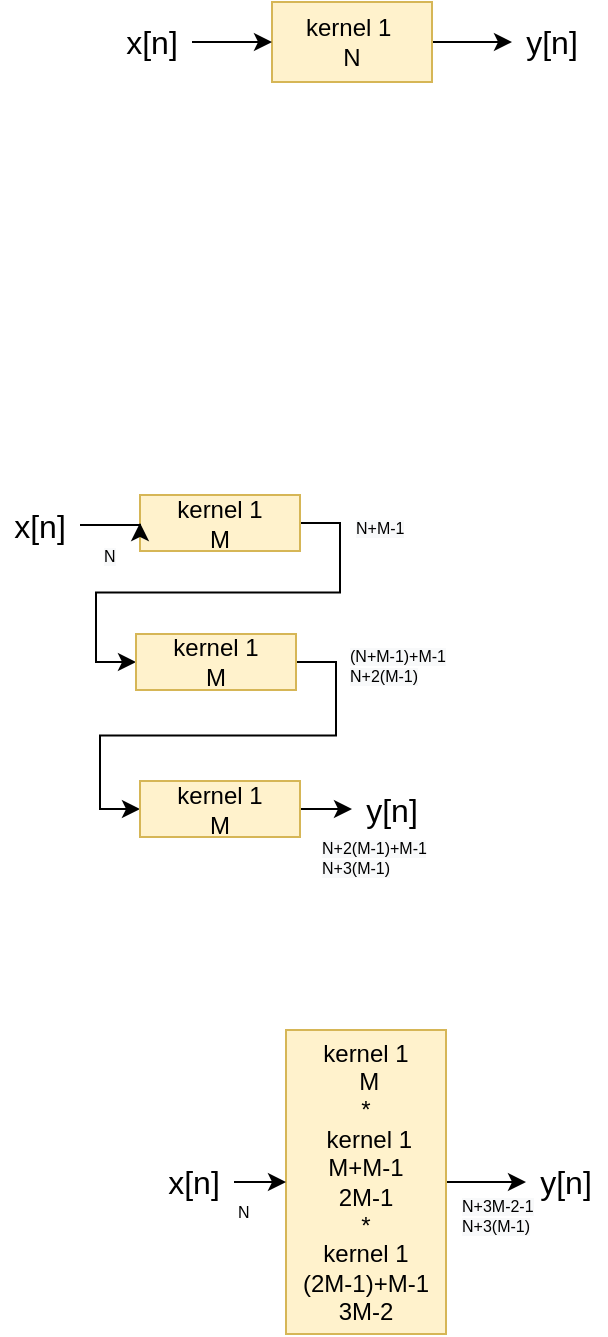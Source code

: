 <mxfile version="14.6.13" type="device"><diagram id="mQyx3TLzmzrI9dEuCSnT" name="Page-1"><mxGraphModel dx="525" dy="317" grid="0" gridSize="10" guides="1" tooltips="1" connect="1" arrows="1" fold="1" page="1" pageScale="1" pageWidth="850" pageHeight="1100" math="0" shadow="0"><root><mxCell id="0"/><mxCell id="1" parent="0"/><mxCell id="q6McenRk7AHfCSLPvgIw-6" style="edgeStyle=orthogonalEdgeStyle;rounded=0;orthogonalLoop=1;jettySize=auto;html=1;exitX=1;exitY=0.5;exitDx=0;exitDy=0;entryX=0;entryY=0.5;entryDx=0;entryDy=0;fontSize=16;" edge="1" parent="1" source="q6McenRk7AHfCSLPvgIw-1" target="q6McenRk7AHfCSLPvgIw-4"><mxGeometry relative="1" as="geometry"/></mxCell><mxCell id="q6McenRk7AHfCSLPvgIw-1" value="kernel 1&amp;nbsp;&lt;br&gt;N" style="rounded=0;whiteSpace=wrap;html=1;fillColor=#fff2cc;strokeColor=#d6b656;" vertex="1" parent="1"><mxGeometry x="359" y="195" width="80" height="40" as="geometry"/></mxCell><mxCell id="q6McenRk7AHfCSLPvgIw-5" style="edgeStyle=orthogonalEdgeStyle;rounded=0;orthogonalLoop=1;jettySize=auto;html=1;exitX=1;exitY=0.5;exitDx=0;exitDy=0;entryX=0;entryY=0.5;entryDx=0;entryDy=0;fontSize=16;" edge="1" parent="1" source="q6McenRk7AHfCSLPvgIw-3" target="q6McenRk7AHfCSLPvgIw-1"><mxGeometry relative="1" as="geometry"/></mxCell><mxCell id="q6McenRk7AHfCSLPvgIw-3" value="x[n]" style="text;html=1;strokeColor=none;fillColor=none;align=center;verticalAlign=middle;whiteSpace=wrap;rounded=0;fontSize=16;" vertex="1" parent="1"><mxGeometry x="279" y="205" width="40" height="20" as="geometry"/></mxCell><mxCell id="q6McenRk7AHfCSLPvgIw-4" value="y[n]" style="text;html=1;strokeColor=none;fillColor=none;align=center;verticalAlign=middle;whiteSpace=wrap;rounded=0;fontSize=16;" vertex="1" parent="1"><mxGeometry x="479" y="205" width="40" height="20" as="geometry"/></mxCell><mxCell id="q6McenRk7AHfCSLPvgIw-30" value="" style="edgeStyle=orthogonalEdgeStyle;rounded=0;orthogonalLoop=1;jettySize=auto;html=1;exitX=1;exitY=0.5;exitDx=0;exitDy=0;entryX=0;entryY=0.5;entryDx=0;entryDy=0;fontSize=16;" edge="1" parent="1" source="q6McenRk7AHfCSLPvgIw-7" target="q6McenRk7AHfCSLPvgIw-25"><mxGeometry relative="1" as="geometry"/></mxCell><mxCell id="q6McenRk7AHfCSLPvgIw-7" value="kernel 1&lt;br&gt;M" style="rounded=0;whiteSpace=wrap;html=1;fillColor=#fff2cc;strokeColor=#d6b656;" vertex="1" parent="1"><mxGeometry x="293" y="441.5" width="80" height="28" as="geometry"/></mxCell><mxCell id="q6McenRk7AHfCSLPvgIw-9" value="y[n]" style="text;html=1;strokeColor=none;fillColor=none;align=center;verticalAlign=middle;whiteSpace=wrap;rounded=0;fontSize=16;" vertex="1" parent="1"><mxGeometry x="399" y="588.5" width="40" height="20" as="geometry"/></mxCell><mxCell id="q6McenRk7AHfCSLPvgIw-33" value="" style="edgeStyle=orthogonalEdgeStyle;rounded=0;orthogonalLoop=1;jettySize=auto;html=1;exitX=1;exitY=0.5;exitDx=0;exitDy=0;entryX=0;entryY=0.5;entryDx=0;entryDy=0;fontSize=16;" edge="1" parent="1" source="q6McenRk7AHfCSLPvgIw-12" target="q6McenRk7AHfCSLPvgIw-7"><mxGeometry relative="1" as="geometry"/></mxCell><mxCell id="q6McenRk7AHfCSLPvgIw-12" value="x[n]" style="text;html=1;strokeColor=none;fillColor=none;align=center;verticalAlign=middle;whiteSpace=wrap;rounded=0;fontSize=16;" vertex="1" parent="1"><mxGeometry x="223" y="446.5" width="40" height="20" as="geometry"/></mxCell><mxCell id="q6McenRk7AHfCSLPvgIw-37" value="&lt;span style=&quot;color: rgb(0 , 0 , 0) ; font-family: &amp;#34;helvetica&amp;#34; ; font-size: 12px ; font-style: normal ; font-weight: 400 ; letter-spacing: normal ; text-align: center ; text-indent: 0px ; text-transform: none ; word-spacing: 0px ; background-color: rgb(248 , 249 , 250) ; display: inline ; float: none&quot;&gt;&lt;br&gt;&lt;/span&gt;" style="edgeStyle=orthogonalEdgeStyle;rounded=0;orthogonalLoop=1;jettySize=auto;html=1;exitX=1;exitY=0.5;exitDx=0;exitDy=0;fontSize=16;" edge="1" parent="1" source="q6McenRk7AHfCSLPvgIw-15" target="q6McenRk7AHfCSLPvgIw-17"><mxGeometry relative="1" as="geometry"/></mxCell><mxCell id="q6McenRk7AHfCSLPvgIw-15" value="kernel 1&lt;br&gt;&amp;nbsp;M&lt;br&gt;*&lt;br&gt;&amp;nbsp;kernel 1&lt;br&gt;M+M-1&lt;br&gt;2M-1&lt;br&gt;*&lt;br&gt;kernel 1&lt;br&gt;(2M-1)+M-1&lt;br&gt;3M-2" style="rounded=0;whiteSpace=wrap;html=1;fillColor=#fff2cc;strokeColor=#d6b656;" vertex="1" parent="1"><mxGeometry x="366" y="709" width="80" height="152" as="geometry"/></mxCell><mxCell id="q6McenRk7AHfCSLPvgIw-17" value="y[n]" style="text;html=1;strokeColor=none;fillColor=none;align=center;verticalAlign=middle;whiteSpace=wrap;rounded=0;fontSize=16;" vertex="1" parent="1"><mxGeometry x="486" y="775" width="40" height="20" as="geometry"/></mxCell><mxCell id="q6McenRk7AHfCSLPvgIw-34" value="" style="edgeStyle=orthogonalEdgeStyle;rounded=0;orthogonalLoop=1;jettySize=auto;html=1;exitX=1;exitY=0.5;exitDx=0;exitDy=0;fontSize=16;" edge="1" parent="1" source="q6McenRk7AHfCSLPvgIw-19" target="q6McenRk7AHfCSLPvgIw-15"><mxGeometry relative="1" as="geometry"/></mxCell><mxCell id="q6McenRk7AHfCSLPvgIw-19" value="x[n]" style="text;html=1;strokeColor=none;fillColor=none;align=center;verticalAlign=middle;whiteSpace=wrap;rounded=0;fontSize=16;" vertex="1" parent="1"><mxGeometry x="300" y="775" width="40" height="20" as="geometry"/></mxCell><mxCell id="q6McenRk7AHfCSLPvgIw-31" value="" style="edgeStyle=orthogonalEdgeStyle;rounded=0;orthogonalLoop=1;jettySize=auto;html=1;exitX=1;exitY=0.5;exitDx=0;exitDy=0;entryX=0;entryY=0.5;entryDx=0;entryDy=0;fontSize=16;" edge="1" parent="1" source="q6McenRk7AHfCSLPvgIw-25" target="q6McenRk7AHfCSLPvgIw-26"><mxGeometry relative="1" as="geometry"/></mxCell><mxCell id="q6McenRk7AHfCSLPvgIw-25" value="kernel 1&lt;br&gt;M" style="rounded=0;whiteSpace=wrap;html=1;fillColor=#fff2cc;strokeColor=#d6b656;" vertex="1" parent="1"><mxGeometry x="291" y="511" width="80" height="28" as="geometry"/></mxCell><mxCell id="q6McenRk7AHfCSLPvgIw-32" value="" style="edgeStyle=orthogonalEdgeStyle;rounded=0;orthogonalLoop=1;jettySize=auto;html=1;exitX=1;exitY=0.5;exitDx=0;exitDy=0;fontSize=16;entryX=0;entryY=0.5;entryDx=0;entryDy=0;" edge="1" parent="1" source="q6McenRk7AHfCSLPvgIw-26" target="q6McenRk7AHfCSLPvgIw-9"><mxGeometry relative="1" as="geometry"><mxPoint x="861" y="466.5" as="targetPoint"/></mxGeometry></mxCell><mxCell id="q6McenRk7AHfCSLPvgIw-26" value="kernel 1&lt;br&gt;M" style="rounded=0;whiteSpace=wrap;html=1;fillColor=#fff2cc;strokeColor=#d6b656;" vertex="1" parent="1"><mxGeometry x="293" y="584.5" width="80" height="28" as="geometry"/></mxCell><mxCell id="q6McenRk7AHfCSLPvgIw-38" value="&lt;meta charset=&quot;utf-8&quot; style=&quot;font-size: 8px;&quot;&gt;&lt;span style=&quot;color: rgb(0, 0, 0); font-family: helvetica; font-size: 8px; font-style: normal; font-weight: 400; letter-spacing: normal; text-align: center; text-indent: 0px; text-transform: none; word-spacing: 0px; background-color: rgb(248, 249, 250); display: inline; float: none;&quot;&gt;N+M-1&lt;/span&gt;" style="text;whiteSpace=wrap;html=1;fontSize=8;" vertex="1" parent="1"><mxGeometry x="399" y="446.5" width="30" height="20" as="geometry"/></mxCell><mxCell id="q6McenRk7AHfCSLPvgIw-39" value="&lt;meta charset=&quot;utf-8&quot; style=&quot;font-size: 8px;&quot;&gt;&lt;span style=&quot;color: rgb(0, 0, 0); font-style: normal; font-weight: 400; letter-spacing: normal; text-align: center; text-indent: 0px; text-transform: none; word-spacing: 0px; font-family: helvetica; font-size: 8px; background-color: rgb(248, 249, 250); display: inline; float: none;&quot;&gt;(N+M-1)+M-1&lt;/span&gt;&lt;br style=&quot;color: rgb(0, 0, 0); font-style: normal; font-weight: 400; letter-spacing: normal; text-align: center; text-indent: 0px; text-transform: none; word-spacing: 0px; font-family: helvetica; font-size: 8px; background-color: rgb(248, 249, 250);&quot;&gt;&lt;span style=&quot;color: rgb(0, 0, 0); font-style: normal; font-weight: 400; letter-spacing: normal; text-align: center; text-indent: 0px; text-transform: none; word-spacing: 0px; font-family: helvetica; font-size: 8px; background-color: rgb(248, 249, 250); display: inline; float: none;&quot;&gt;N+2(M-1)&lt;/span&gt;" style="text;whiteSpace=wrap;html=1;fontSize=8;" vertex="1" parent="1"><mxGeometry x="396" y="511" width="58" height="34" as="geometry"/></mxCell><mxCell id="q6McenRk7AHfCSLPvgIw-40" value="&lt;meta charset=&quot;utf-8&quot; style=&quot;font-size: 8px;&quot;&gt;&lt;span style=&quot;color: rgb(0, 0, 0); font-style: normal; font-weight: 400; letter-spacing: normal; text-align: center; text-indent: 0px; text-transform: none; word-spacing: 0px; font-family: helvetica; font-size: 8px; background-color: rgb(248, 249, 250); display: inline; float: none;&quot;&gt;N+2(M-1)+M-1&lt;/span&gt;&lt;br style=&quot;color: rgb(0, 0, 0); font-style: normal; font-weight: 400; letter-spacing: normal; text-align: center; text-indent: 0px; text-transform: none; word-spacing: 0px; font-family: helvetica; font-size: 8px; background-color: rgb(248, 249, 250);&quot;&gt;&lt;span style=&quot;color: rgb(0, 0, 0); font-style: normal; font-weight: 400; letter-spacing: normal; text-align: center; text-indent: 0px; text-transform: none; word-spacing: 0px; font-family: helvetica; font-size: 8px; background-color: rgb(248, 249, 250); display: inline; float: none;&quot;&gt;N+3(M-1)&lt;/span&gt;" style="text;whiteSpace=wrap;html=1;fontSize=8;" vertex="1" parent="1"><mxGeometry x="382.4" y="607" width="56.6" height="27" as="geometry"/></mxCell><mxCell id="q6McenRk7AHfCSLPvgIw-41" value="&lt;meta charset=&quot;utf-8&quot; style=&quot;font-size: 8px;&quot;&gt;&lt;span style=&quot;color: rgb(0, 0, 0); font-family: helvetica; font-size: 8px; font-style: normal; font-weight: 400; letter-spacing: normal; text-align: center; text-indent: 0px; text-transform: none; word-spacing: 0px; background-color: rgb(248, 249, 250); display: inline; float: none;&quot;&gt;N&lt;/span&gt;" style="text;whiteSpace=wrap;html=1;fontSize=8;" vertex="1" parent="1"><mxGeometry x="273" y="461" width="14.6" height="17.6" as="geometry"/></mxCell><mxCell id="q6McenRk7AHfCSLPvgIw-42" value="&lt;meta charset=&quot;utf-8&quot; style=&quot;font-size: 8px;&quot;&gt;&lt;span style=&quot;color: rgb(0, 0, 0); font-family: helvetica; font-size: 8px; font-style: normal; font-weight: 400; letter-spacing: normal; text-align: center; text-indent: 0px; text-transform: none; word-spacing: 0px; background-color: rgb(248, 249, 250); display: inline; float: none;&quot;&gt;N+3M-2-1&lt;/span&gt;&lt;br style=&quot;color: rgb(0, 0, 0); font-family: helvetica; font-size: 8px; font-style: normal; font-weight: 400; letter-spacing: normal; text-align: center; text-indent: 0px; text-transform: none; word-spacing: 0px;&quot;&gt;&lt;span style=&quot;color: rgb(0, 0, 0); font-family: helvetica; font-size: 8px; font-style: normal; font-weight: 400; letter-spacing: normal; text-align: center; text-indent: 0px; text-transform: none; word-spacing: 0px; background-color: rgb(248, 249, 250); display: inline; float: none;&quot;&gt;N+3(M-1)&lt;/span&gt;" style="text;whiteSpace=wrap;html=1;fontSize=8;" vertex="1" parent="1"><mxGeometry x="452" y="786" width="43.9" height="30.67" as="geometry"/></mxCell><mxCell id="q6McenRk7AHfCSLPvgIw-43" value="&lt;meta charset=&quot;utf-8&quot; style=&quot;font-size: 8px;&quot;&gt;&lt;span style=&quot;color: rgb(0, 0, 0); font-family: helvetica; font-size: 8px; font-style: normal; font-weight: 400; letter-spacing: normal; text-align: center; text-indent: 0px; text-transform: none; word-spacing: 0px; background-color: rgb(255, 255, 255); display: inline; float: none;&quot;&gt;N&lt;/span&gt;" style="text;whiteSpace=wrap;html=1;fontSize=8;" vertex="1" parent="1"><mxGeometry x="340" y="789" width="14.71" height="18.29" as="geometry"/></mxCell></root></mxGraphModel></diagram></mxfile>